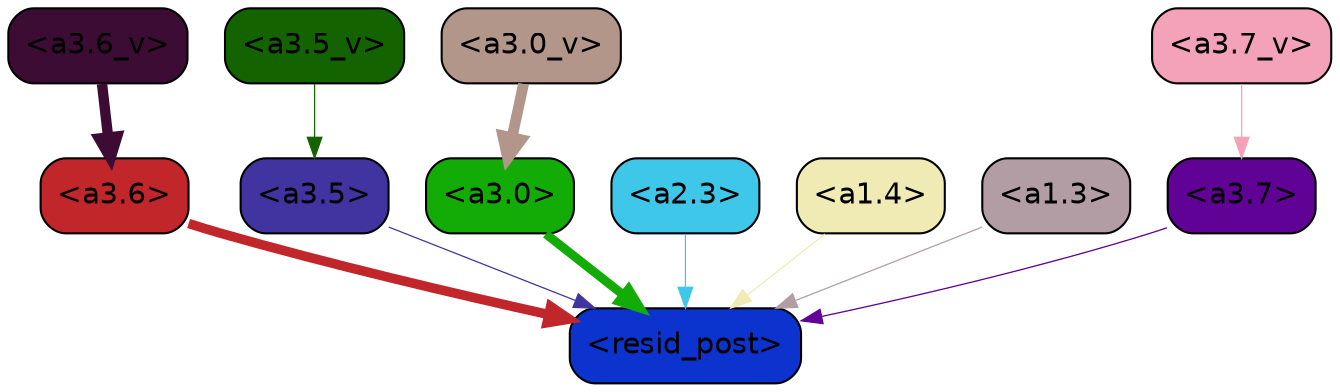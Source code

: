 strict digraph "" {
	graph [bgcolor=transparent,
		layout=dot,
		overlap=false,
		splines=true
	];
	"<a3.7>"	[color=black,
		fillcolor="#610297",
		fontname=Helvetica,
		shape=box,
		style="filled, rounded"];
	"<resid_post>"	[color=black,
		fillcolor="#0d33ce",
		fontname=Helvetica,
		shape=box,
		style="filled, rounded"];
	"<a3.7>" -> "<resid_post>"	[color="#610297",
		penwidth=0.6239100098609924];
	"<a3.6>"	[color=black,
		fillcolor="#c1262a",
		fontname=Helvetica,
		shape=box,
		style="filled, rounded"];
	"<a3.6>" -> "<resid_post>"	[color="#c1262a",
		penwidth=4.569062113761902];
	"<a3.5>"	[color=black,
		fillcolor="#4234a0",
		fontname=Helvetica,
		shape=box,
		style="filled, rounded"];
	"<a3.5>" -> "<resid_post>"	[color="#4234a0",
		penwidth=0.6];
	"<a3.0>"	[color=black,
		fillcolor="#13ab06",
		fontname=Helvetica,
		shape=box,
		style="filled, rounded"];
	"<a3.0>" -> "<resid_post>"	[color="#13ab06",
		penwidth=4.283544182777405];
	"<a2.3>"	[color=black,
		fillcolor="#3fc7ea",
		fontname=Helvetica,
		shape=box,
		style="filled, rounded"];
	"<a2.3>" -> "<resid_post>"	[color="#3fc7ea",
		penwidth=0.6];
	"<a1.4>"	[color=black,
		fillcolor="#f0ebb4",
		fontname=Helvetica,
		shape=box,
		style="filled, rounded"];
	"<a1.4>" -> "<resid_post>"	[color="#f0ebb4",
		penwidth=0.6];
	"<a1.3>"	[color=black,
		fillcolor="#b29da4",
		fontname=Helvetica,
		shape=box,
		style="filled, rounded"];
	"<a1.3>" -> "<resid_post>"	[color="#b29da4",
		penwidth=0.6];
	"<a3.7_v>"	[color=black,
		fillcolor="#f4a2ba",
		fontname=Helvetica,
		shape=box,
		style="filled, rounded"];
	"<a3.7_v>" -> "<a3.7>"	[color="#f4a2ba",
		penwidth=0.6];
	"<a3.6_v>"	[color=black,
		fillcolor="#3d0c35",
		fontname=Helvetica,
		shape=box,
		style="filled, rounded"];
	"<a3.6_v>" -> "<a3.6>"	[color="#3d0c35",
		penwidth=4.981305837631226];
	"<a3.5_v>"	[color=black,
		fillcolor="#136301",
		fontname=Helvetica,
		shape=box,
		style="filled, rounded"];
	"<a3.5_v>" -> "<a3.5>"	[color="#136301",
		penwidth=0.6];
	"<a3.0_v>"	[color=black,
		fillcolor="#b2968a",
		fontname=Helvetica,
		shape=box,
		style="filled, rounded"];
	"<a3.0_v>" -> "<a3.0>"	[color="#b2968a",
		penwidth=5.168330669403076];
}
